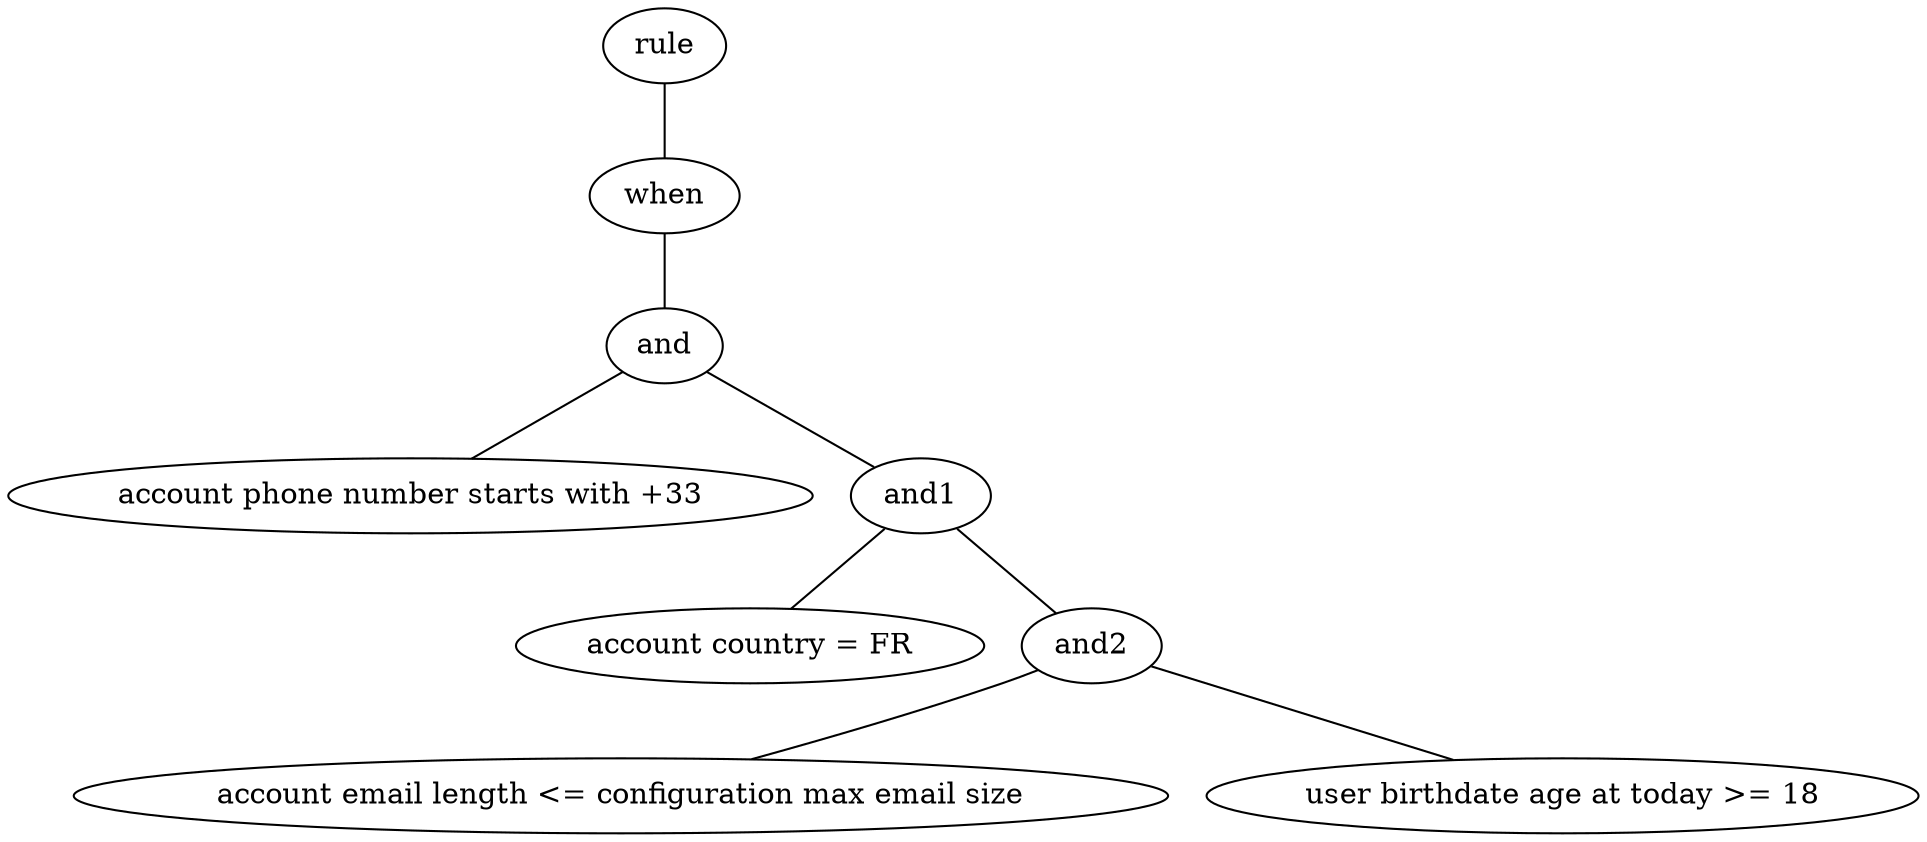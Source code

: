 graph {
    rule -- when;

    when -- and;

    and -- "account phone number starts with +33";
    and -- and1;

    and1 -- "account country = FR";
    and1 -- and2;

    and2 -- "account email length <= configuration max email size";
    and2 -- "user birthdate age at today >= 18";
}
